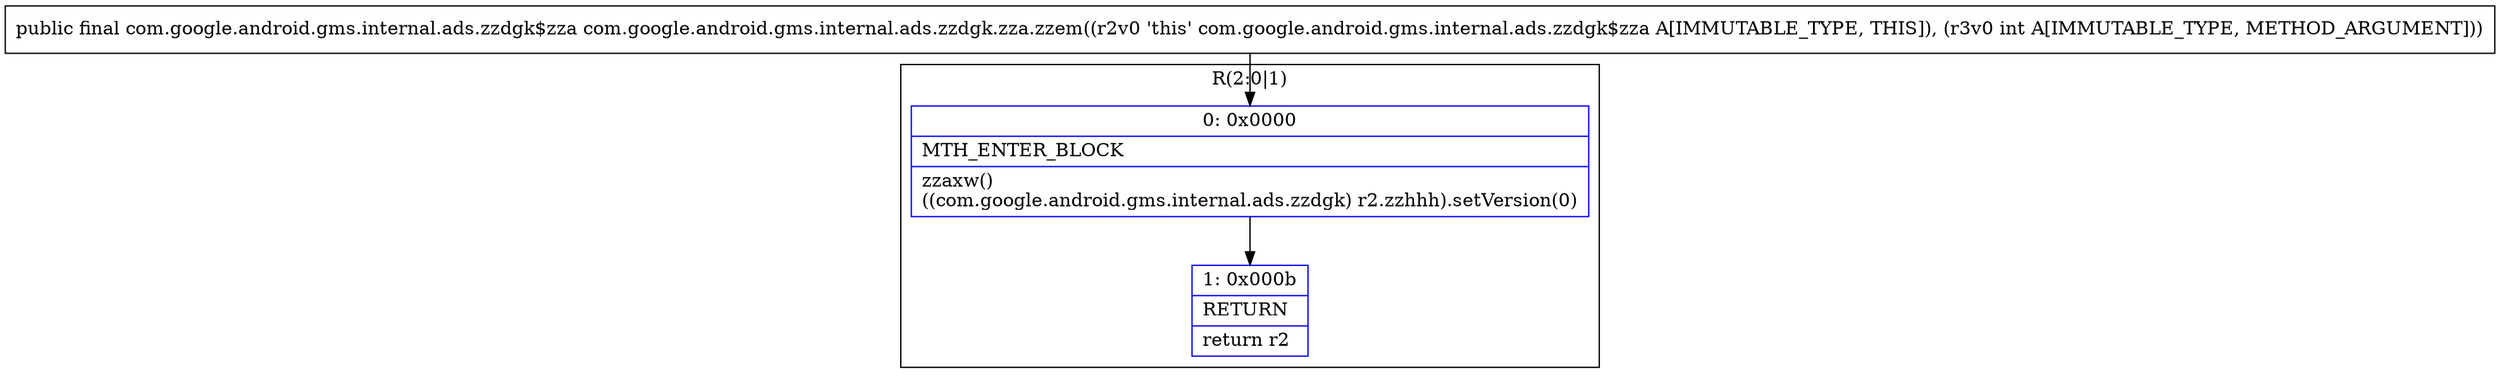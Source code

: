 digraph "CFG forcom.google.android.gms.internal.ads.zzdgk.zza.zzem(I)Lcom\/google\/android\/gms\/internal\/ads\/zzdgk$zza;" {
subgraph cluster_Region_615326166 {
label = "R(2:0|1)";
node [shape=record,color=blue];
Node_0 [shape=record,label="{0\:\ 0x0000|MTH_ENTER_BLOCK\l|zzaxw()\l((com.google.android.gms.internal.ads.zzdgk) r2.zzhhh).setVersion(0)\l}"];
Node_1 [shape=record,label="{1\:\ 0x000b|RETURN\l|return r2\l}"];
}
MethodNode[shape=record,label="{public final com.google.android.gms.internal.ads.zzdgk$zza com.google.android.gms.internal.ads.zzdgk.zza.zzem((r2v0 'this' com.google.android.gms.internal.ads.zzdgk$zza A[IMMUTABLE_TYPE, THIS]), (r3v0 int A[IMMUTABLE_TYPE, METHOD_ARGUMENT])) }"];
MethodNode -> Node_0;
Node_0 -> Node_1;
}

